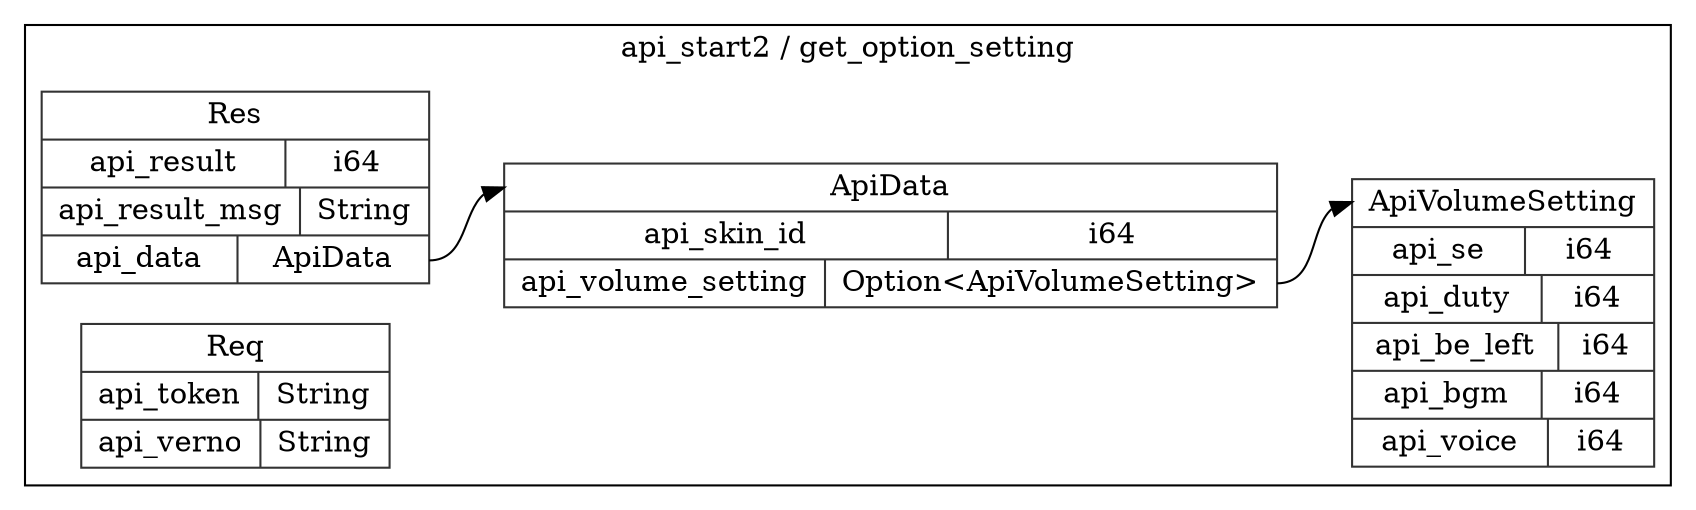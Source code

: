 digraph {
  rankdir=LR;
  subgraph cluster_0 {
    label="api_start2 / get_option_setting";
    node [style="filled", color=white, style="solid", color=gray20];
    api_start2__get_option_setting__ApiData [label="<ApiData> ApiData  | { api_skin_id | <api_skin_id> i64 } | { api_volume_setting | <api_volume_setting> Option\<ApiVolumeSetting\> }", shape=record];
    api_start2__get_option_setting__ApiVolumeSetting;
    api_start2__get_option_setting__ApiData:api_volume_setting:e -> api_start2__get_option_setting__ApiVolumeSetting:ApiVolumeSetting:w;
    api_start2__get_option_setting__Res [label="<Res> Res  | { api_result | <api_result> i64 } | { api_result_msg | <api_result_msg> String } | { api_data | <api_data> ApiData }", shape=record];
    api_start2__get_option_setting__Res:api_data:e -> api_start2__get_option_setting__ApiData:ApiData:w;
    api_start2__get_option_setting__ApiVolumeSetting [label="<ApiVolumeSetting> ApiVolumeSetting  | { api_se | <api_se> i64 } | { api_duty | <api_duty> i64 } | { api_be_left | <api_be_left> i64 } | { api_bgm | <api_bgm> i64 } | { api_voice | <api_voice> i64 }", shape=record];
    api_start2__get_option_setting__Req [label="<Req> Req  | { api_token | <api_token> String } | { api_verno | <api_verno> String }", shape=record];
  }
}
